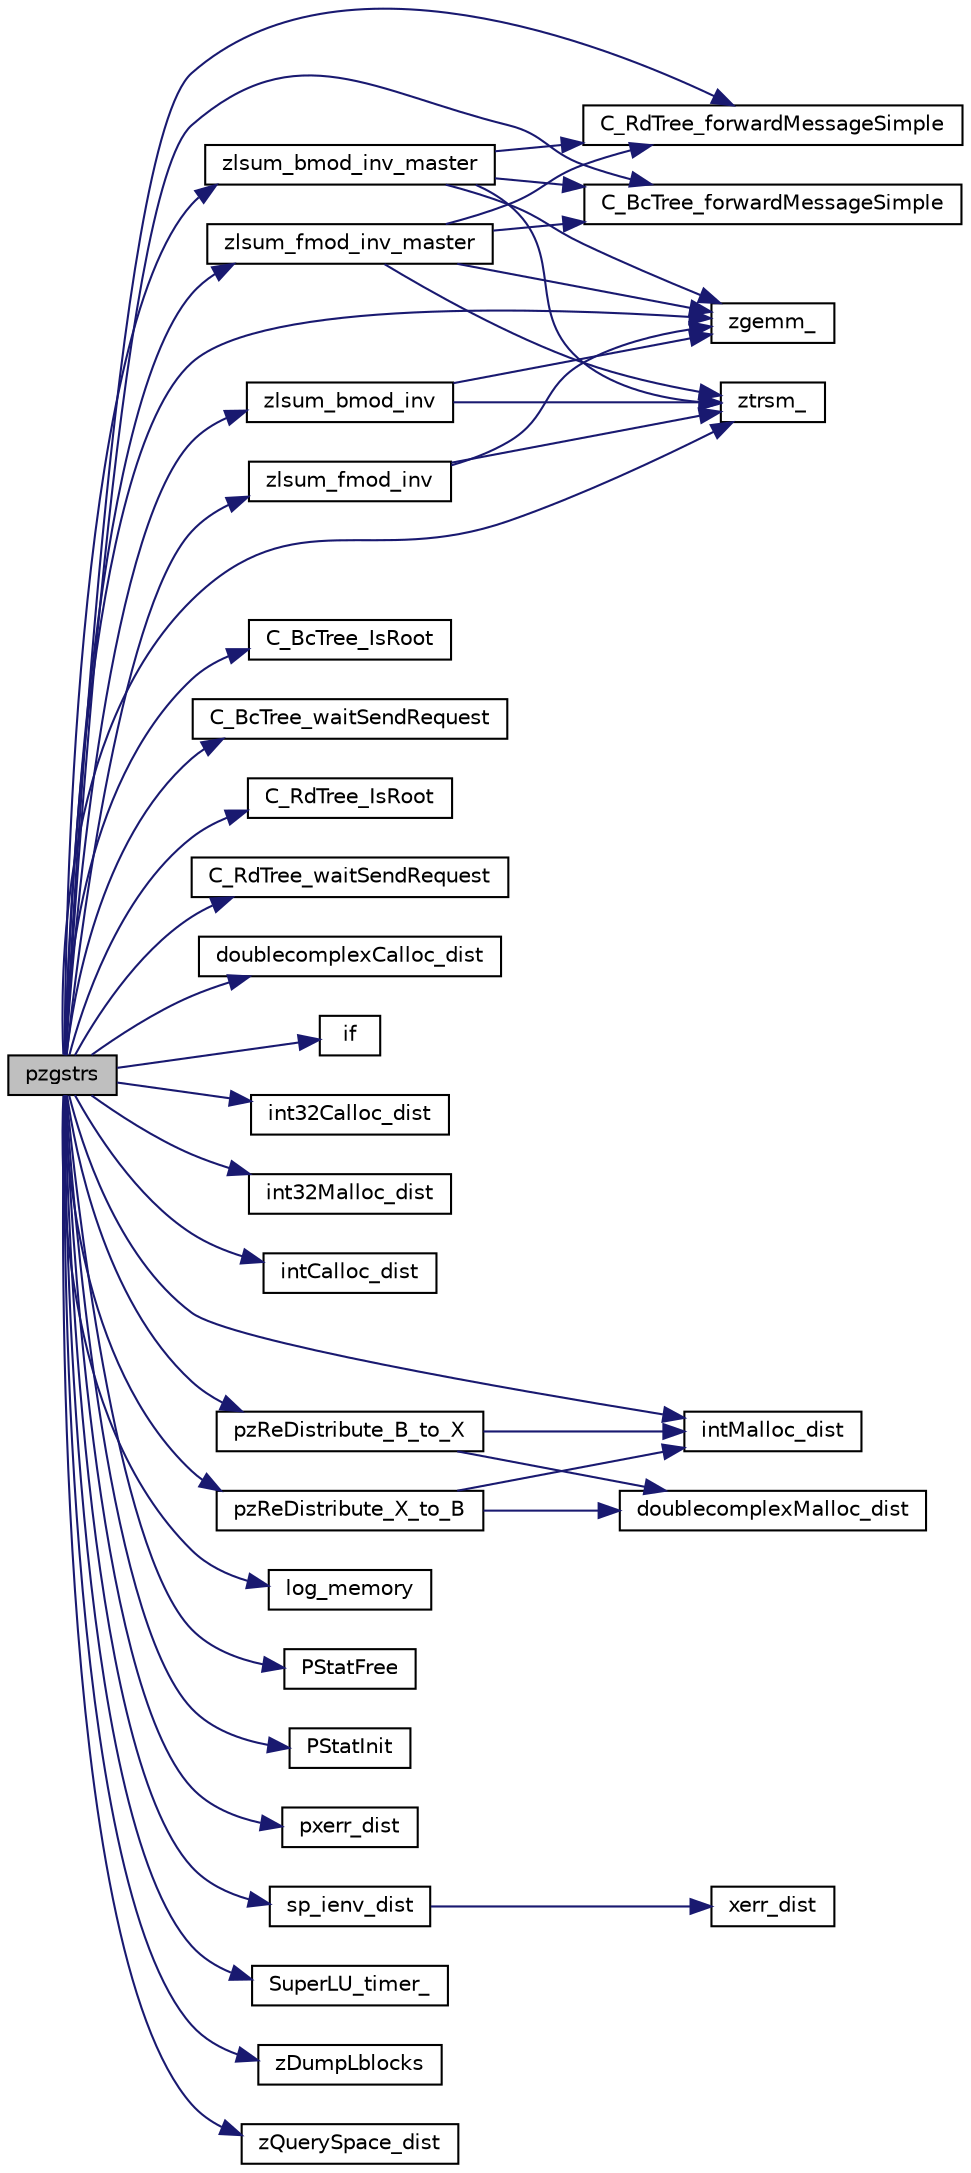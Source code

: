 digraph "pzgstrs"
{
 // LATEX_PDF_SIZE
  edge [fontname="Helvetica",fontsize="10",labelfontname="Helvetica",labelfontsize="10"];
  node [fontname="Helvetica",fontsize="10",shape=record];
  rankdir="LR";
  Node1 [label="pzgstrs",height=0.2,width=0.4,color="black", fillcolor="grey75", style="filled", fontcolor="black",tooltip=" "];
  Node1 -> Node2 [color="midnightblue",fontsize="10",style="solid",fontname="Helvetica"];
  Node2 [label="C_BcTree_forwardMessageSimple",height=0.2,width=0.4,color="black", fillcolor="white", style="filled",URL="$comm__tree_8c.html#a0a0c50b2a7945da4d4d796263871fcca",tooltip=" "];
  Node1 -> Node3 [color="midnightblue",fontsize="10",style="solid",fontname="Helvetica"];
  Node3 [label="C_BcTree_IsRoot",height=0.2,width=0.4,color="black", fillcolor="white", style="filled",URL="$comm__tree_8c.html#a6a3a6a379441837c446e4cc2cc2e269d",tooltip=" "];
  Node1 -> Node4 [color="midnightblue",fontsize="10",style="solid",fontname="Helvetica"];
  Node4 [label="C_BcTree_waitSendRequest",height=0.2,width=0.4,color="black", fillcolor="white", style="filled",URL="$comm__tree_8c.html#ac4f7195f2363e86f53481c00ef8beec2",tooltip=" "];
  Node1 -> Node5 [color="midnightblue",fontsize="10",style="solid",fontname="Helvetica"];
  Node5 [label="C_RdTree_forwardMessageSimple",height=0.2,width=0.4,color="black", fillcolor="white", style="filled",URL="$comm__tree_8c.html#a80439c78627216d7736f2513f4419b0f",tooltip=" "];
  Node1 -> Node6 [color="midnightblue",fontsize="10",style="solid",fontname="Helvetica"];
  Node6 [label="C_RdTree_IsRoot",height=0.2,width=0.4,color="black", fillcolor="white", style="filled",URL="$comm__tree_8c.html#a8247c733df293bf5b742f883121b93c9",tooltip=" "];
  Node1 -> Node7 [color="midnightblue",fontsize="10",style="solid",fontname="Helvetica"];
  Node7 [label="C_RdTree_waitSendRequest",height=0.2,width=0.4,color="black", fillcolor="white", style="filled",URL="$comm__tree_8c.html#a6c371489021b7663422a0c41629144d9",tooltip=" "];
  Node1 -> Node8 [color="midnightblue",fontsize="10",style="solid",fontname="Helvetica"];
  Node8 [label="doublecomplexCalloc_dist",height=0.2,width=0.4,color="black", fillcolor="white", style="filled",URL="$superlu__zdefs_8h.html#a73ec16b422f816d2c9a5c2c34fb6a4c1",tooltip=" "];
  Node1 -> Node9 [color="midnightblue",fontsize="10",style="solid",fontname="Helvetica"];
  Node9 [label="if",height=0.2,width=0.4,color="black", fillcolor="white", style="filled",URL="$dutil__dist_8c.html#a4a651a924783b51112ae041ee77bb902",tooltip=" "];
  Node1 -> Node10 [color="midnightblue",fontsize="10",style="solid",fontname="Helvetica"];
  Node10 [label="int32Calloc_dist",height=0.2,width=0.4,color="black", fillcolor="white", style="filled",URL="$memory_8c.html#af1ccb3018004120a36f4057e225a12de",tooltip=" "];
  Node1 -> Node11 [color="midnightblue",fontsize="10",style="solid",fontname="Helvetica"];
  Node11 [label="int32Malloc_dist",height=0.2,width=0.4,color="black", fillcolor="white", style="filled",URL="$memory_8c.html#ad6490fb0726f82e7c2db3b2d885e5ede",tooltip=" "];
  Node1 -> Node12 [color="midnightblue",fontsize="10",style="solid",fontname="Helvetica"];
  Node12 [label="intCalloc_dist",height=0.2,width=0.4,color="black", fillcolor="white", style="filled",URL="$memory_8c.html#a6fd91c6883ea8ea94e0ece298e0e46b6",tooltip=" "];
  Node1 -> Node13 [color="midnightblue",fontsize="10",style="solid",fontname="Helvetica"];
  Node13 [label="intMalloc_dist",height=0.2,width=0.4,color="black", fillcolor="white", style="filled",URL="$memory_8c.html#a2c2df35072e313373438cccdb98b885c",tooltip=" "];
  Node1 -> Node14 [color="midnightblue",fontsize="10",style="solid",fontname="Helvetica"];
  Node14 [label="log_memory",height=0.2,width=0.4,color="black", fillcolor="white", style="filled",URL="$superlu__defs_8h.html#a44674b14cf5f6df16d0c34c0c77070d0",tooltip=" "];
  Node1 -> Node15 [color="midnightblue",fontsize="10",style="solid",fontname="Helvetica"];
  Node15 [label="PStatFree",height=0.2,width=0.4,color="black", fillcolor="white", style="filled",URL="$superlu__defs_8h.html#a72c21f510c552d12a9156c91fb0d2590",tooltip=" "];
  Node1 -> Node16 [color="midnightblue",fontsize="10",style="solid",fontname="Helvetica"];
  Node16 [label="PStatInit",height=0.2,width=0.4,color="black", fillcolor="white", style="filled",URL="$superlu__defs_8h.html#a6a4d9e2e43171f86980fd9f3ebd34f83",tooltip=" "];
  Node1 -> Node17 [color="midnightblue",fontsize="10",style="solid",fontname="Helvetica"];
  Node17 [label="pxerr_dist",height=0.2,width=0.4,color="black", fillcolor="white", style="filled",URL="$pxerr__dist_8c.html#a83457ff10ec305ba2d5c47fcb3db3300",tooltip=" "];
  Node1 -> Node18 [color="midnightblue",fontsize="10",style="solid",fontname="Helvetica"];
  Node18 [label="pzReDistribute_B_to_X",height=0.2,width=0.4,color="black", fillcolor="white", style="filled",URL="$pzgstrs_8c.html#a2fa8da24da19a080d31d2b2e1ece340c",tooltip=" "];
  Node18 -> Node19 [color="midnightblue",fontsize="10",style="solid",fontname="Helvetica"];
  Node19 [label="doublecomplexMalloc_dist",height=0.2,width=0.4,color="black", fillcolor="white", style="filled",URL="$superlu__zdefs_8h.html#af9c619b6f1f8f20b5bc70551bd10c84a",tooltip=" "];
  Node18 -> Node13 [color="midnightblue",fontsize="10",style="solid",fontname="Helvetica"];
  Node1 -> Node20 [color="midnightblue",fontsize="10",style="solid",fontname="Helvetica"];
  Node20 [label="pzReDistribute_X_to_B",height=0.2,width=0.4,color="black", fillcolor="white", style="filled",URL="$pzgstrs_8c.html#aa07c2e9bcecac520deb7980d0899da79",tooltip=" "];
  Node20 -> Node19 [color="midnightblue",fontsize="10",style="solid",fontname="Helvetica"];
  Node20 -> Node13 [color="midnightblue",fontsize="10",style="solid",fontname="Helvetica"];
  Node1 -> Node21 [color="midnightblue",fontsize="10",style="solid",fontname="Helvetica"];
  Node21 [label="sp_ienv_dist",height=0.2,width=0.4,color="black", fillcolor="white", style="filled",URL="$SRC_2sp__ienv_8c.html#a004725eb174f73ba121db829451a8e8c",tooltip=" "];
  Node21 -> Node22 [color="midnightblue",fontsize="10",style="solid",fontname="Helvetica"];
  Node22 [label="xerr_dist",height=0.2,width=0.4,color="black", fillcolor="white", style="filled",URL="$superlu__defs_8h.html#a0d728f1da812b1373a0e58ff81f6a711",tooltip=" "];
  Node1 -> Node23 [color="midnightblue",fontsize="10",style="solid",fontname="Helvetica"];
  Node23 [label="SuperLU_timer_",height=0.2,width=0.4,color="black", fillcolor="white", style="filled",URL="$superlu__timer_8c.html#a0c6777573bbfe81917cd381e0090d355",tooltip=" "];
  Node1 -> Node24 [color="midnightblue",fontsize="10",style="solid",fontname="Helvetica"];
  Node24 [label="zDumpLblocks",height=0.2,width=0.4,color="black", fillcolor="white", style="filled",URL="$zutil__dist_8c.html#a2558e82d49dbd1779c83c2987606843b",tooltip="Dump the factored matrix L using matlab triple-let format."];
  Node1 -> Node25 [color="midnightblue",fontsize="10",style="solid",fontname="Helvetica"];
  Node25 [label="zgemm_",height=0.2,width=0.4,color="black", fillcolor="white", style="filled",URL="$superlu__zdefs_8h.html#a7566d50f83608ee97bd5615d38ca010f",tooltip=" "];
  Node1 -> Node26 [color="midnightblue",fontsize="10",style="solid",fontname="Helvetica"];
  Node26 [label="zlsum_bmod_inv",height=0.2,width=0.4,color="black", fillcolor="white", style="filled",URL="$pzgstrs__lsum_8c.html#ab222e2bd7283d875db0cbcee35b94fc8",tooltip=" "];
  Node26 -> Node25 [color="midnightblue",fontsize="10",style="solid",fontname="Helvetica"];
  Node26 -> Node27 [color="midnightblue",fontsize="10",style="solid",fontname="Helvetica"];
  Node27 [label="ztrsm_",height=0.2,width=0.4,color="black", fillcolor="white", style="filled",URL="$superlu__zdefs_8h.html#a1671031d6950cd6215afef01d3046644",tooltip=" "];
  Node1 -> Node28 [color="midnightblue",fontsize="10",style="solid",fontname="Helvetica"];
  Node28 [label="zlsum_bmod_inv_master",height=0.2,width=0.4,color="black", fillcolor="white", style="filled",URL="$pzgstrs__lsum_8c.html#a8441f2c099debec6d4e57624e0ee1858",tooltip=" "];
  Node28 -> Node2 [color="midnightblue",fontsize="10",style="solid",fontname="Helvetica"];
  Node28 -> Node5 [color="midnightblue",fontsize="10",style="solid",fontname="Helvetica"];
  Node28 -> Node25 [color="midnightblue",fontsize="10",style="solid",fontname="Helvetica"];
  Node28 -> Node27 [color="midnightblue",fontsize="10",style="solid",fontname="Helvetica"];
  Node1 -> Node29 [color="midnightblue",fontsize="10",style="solid",fontname="Helvetica"];
  Node29 [label="zlsum_fmod_inv",height=0.2,width=0.4,color="black", fillcolor="white", style="filled",URL="$pzgstrs__lsum_8c.html#aa1cc7b4460561738dc90d07144f3ffdb",tooltip=" "];
  Node29 -> Node25 [color="midnightblue",fontsize="10",style="solid",fontname="Helvetica"];
  Node29 -> Node27 [color="midnightblue",fontsize="10",style="solid",fontname="Helvetica"];
  Node1 -> Node30 [color="midnightblue",fontsize="10",style="solid",fontname="Helvetica"];
  Node30 [label="zlsum_fmod_inv_master",height=0.2,width=0.4,color="black", fillcolor="white", style="filled",URL="$pzgstrs__lsum_8c.html#a7a8062c3d837d33a3a0047926f23d30d",tooltip=" "];
  Node30 -> Node2 [color="midnightblue",fontsize="10",style="solid",fontname="Helvetica"];
  Node30 -> Node5 [color="midnightblue",fontsize="10",style="solid",fontname="Helvetica"];
  Node30 -> Node25 [color="midnightblue",fontsize="10",style="solid",fontname="Helvetica"];
  Node30 -> Node27 [color="midnightblue",fontsize="10",style="solid",fontname="Helvetica"];
  Node1 -> Node31 [color="midnightblue",fontsize="10",style="solid",fontname="Helvetica"];
  Node31 [label="zQuerySpace_dist",height=0.2,width=0.4,color="black", fillcolor="white", style="filled",URL="$superlu__zdefs_8h.html#a4964feab275b17a31b9774d750301500",tooltip=" "];
  Node1 -> Node27 [color="midnightblue",fontsize="10",style="solid",fontname="Helvetica"];
}
